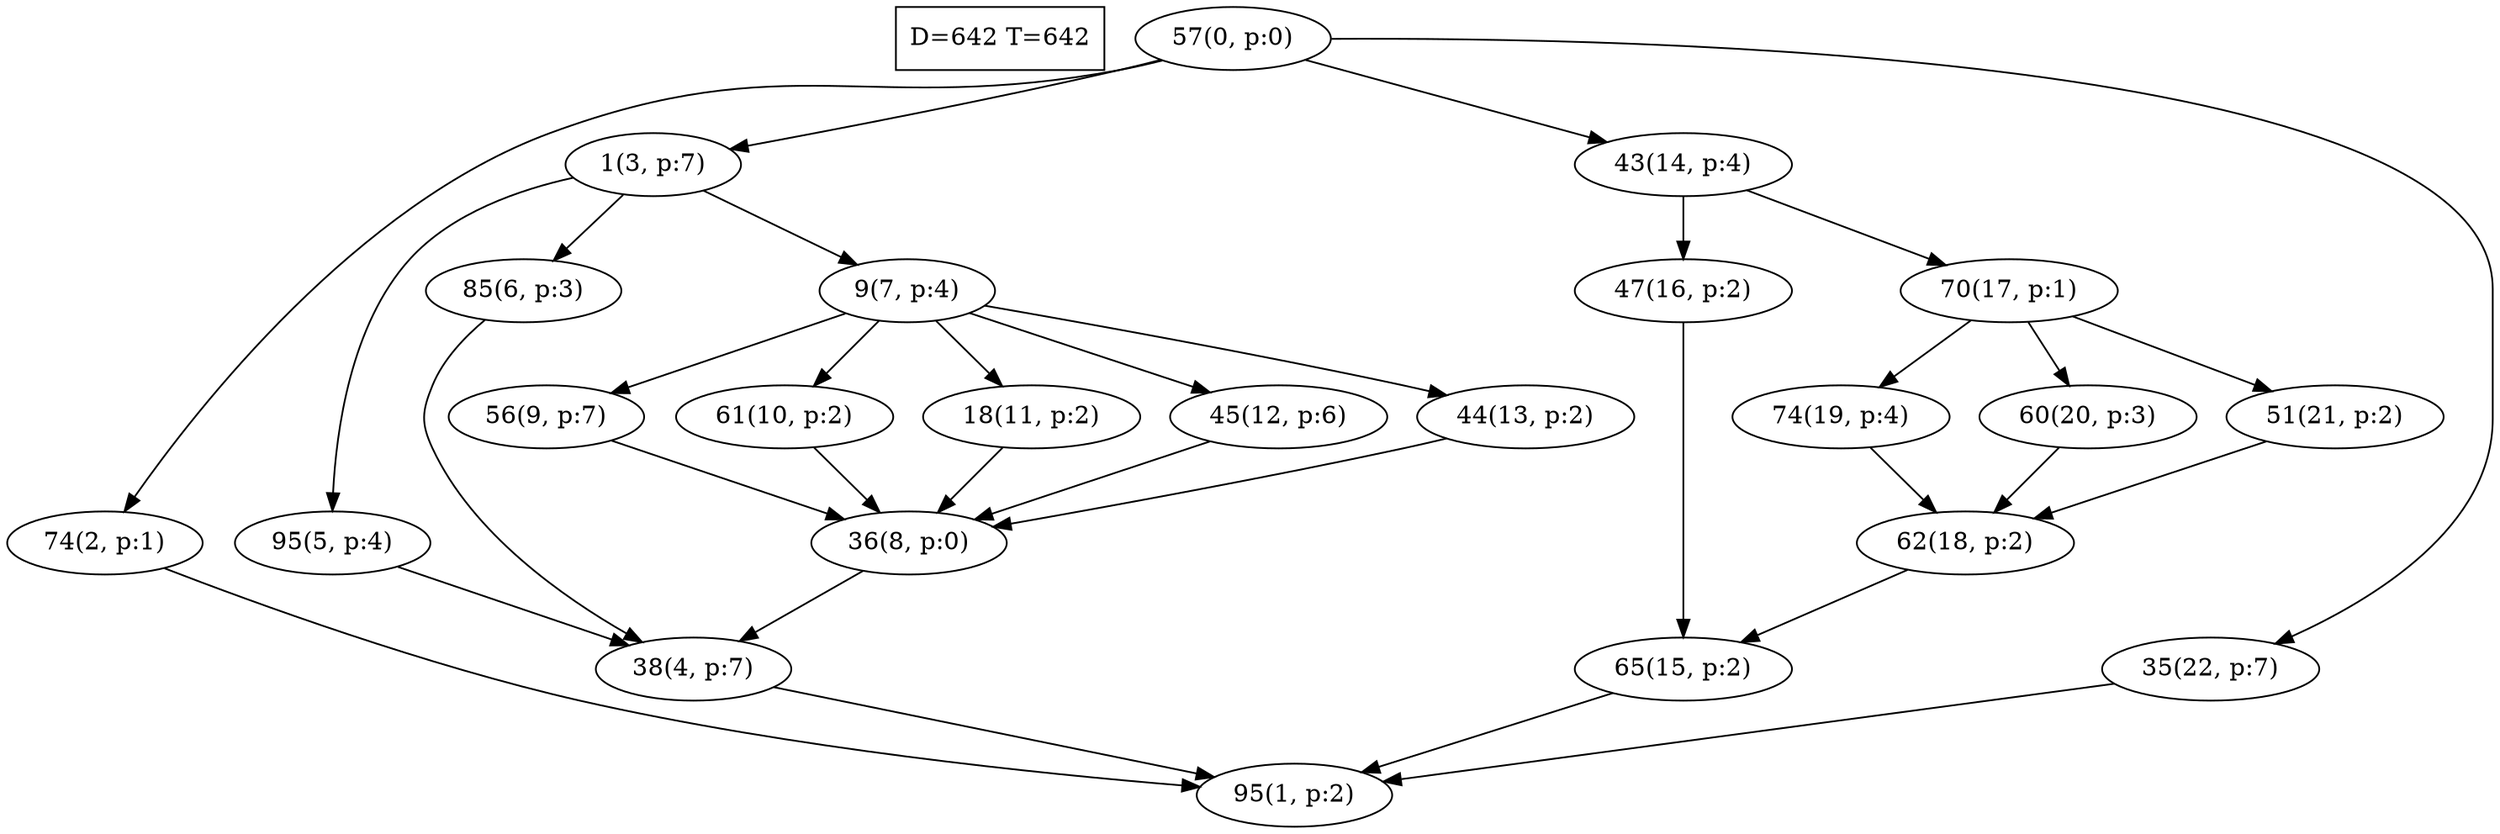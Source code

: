 digraph Task {
i [shape=box, label="D=642 T=642"]; 
0 [label="57(0, p:0)"];
1 [label="95(1, p:2)"];
2 [label="74(2, p:1)"];
3 [label="1(3, p:7)"];
4 [label="38(4, p:7)"];
5 [label="95(5, p:4)"];
6 [label="85(6, p:3)"];
7 [label="9(7, p:4)"];
8 [label="36(8, p:0)"];
9 [label="56(9, p:7)"];
10 [label="61(10, p:2)"];
11 [label="18(11, p:2)"];
12 [label="45(12, p:6)"];
13 [label="44(13, p:2)"];
14 [label="43(14, p:4)"];
15 [label="65(15, p:2)"];
16 [label="47(16, p:2)"];
17 [label="70(17, p:1)"];
18 [label="62(18, p:2)"];
19 [label="74(19, p:4)"];
20 [label="60(20, p:3)"];
21 [label="51(21, p:2)"];
22 [label="35(22, p:7)"];
0 -> 2;
0 -> 3;
0 -> 14;
0 -> 22;
2 -> 1;
3 -> 5;
3 -> 6;
3 -> 7;
4 -> 1;
5 -> 4;
6 -> 4;
7 -> 9;
7 -> 10;
7 -> 11;
7 -> 12;
7 -> 13;
8 -> 4;
9 -> 8;
10 -> 8;
11 -> 8;
12 -> 8;
13 -> 8;
14 -> 16;
14 -> 17;
15 -> 1;
16 -> 15;
17 -> 19;
17 -> 20;
17 -> 21;
18 -> 15;
19 -> 18;
20 -> 18;
21 -> 18;
22 -> 1;
}